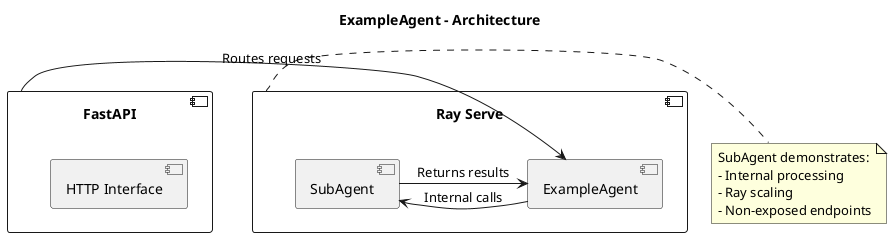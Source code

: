 @startuml
title ExampleAgent - Architecture

component "FastAPI" as API {
    [HTTP Interface]
}

component "Ray Serve" as Ray {
    [ExampleAgent]
    [SubAgent]
}

API -> ExampleAgent: Routes requests
ExampleAgent -> SubAgent: Internal calls
SubAgent -> ExampleAgent: Returns results

note right of Ray
    SubAgent demonstrates:
    - Internal processing
    - Ray scaling
    - Non-exposed endpoints
end note
@enduml


